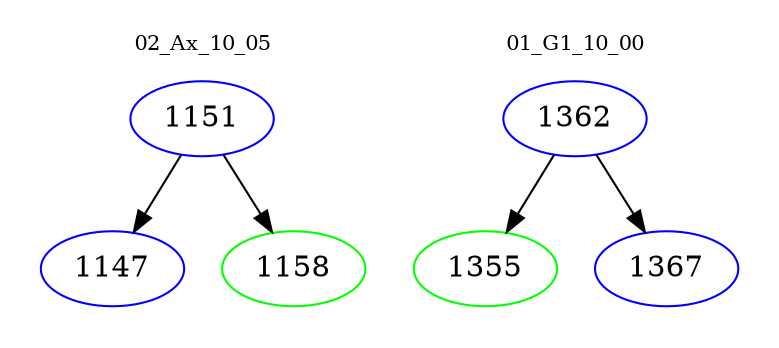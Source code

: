 digraph{
subgraph cluster_0 {
color = white
label = "02_Ax_10_05";
fontsize=10;
T0_1151 [label="1151", color="blue"]
T0_1151 -> T0_1147 [color="black"]
T0_1147 [label="1147", color="blue"]
T0_1151 -> T0_1158 [color="black"]
T0_1158 [label="1158", color="green"]
}
subgraph cluster_1 {
color = white
label = "01_G1_10_00";
fontsize=10;
T1_1362 [label="1362", color="blue"]
T1_1362 -> T1_1355 [color="black"]
T1_1355 [label="1355", color="green"]
T1_1362 -> T1_1367 [color="black"]
T1_1367 [label="1367", color="blue"]
}
}
